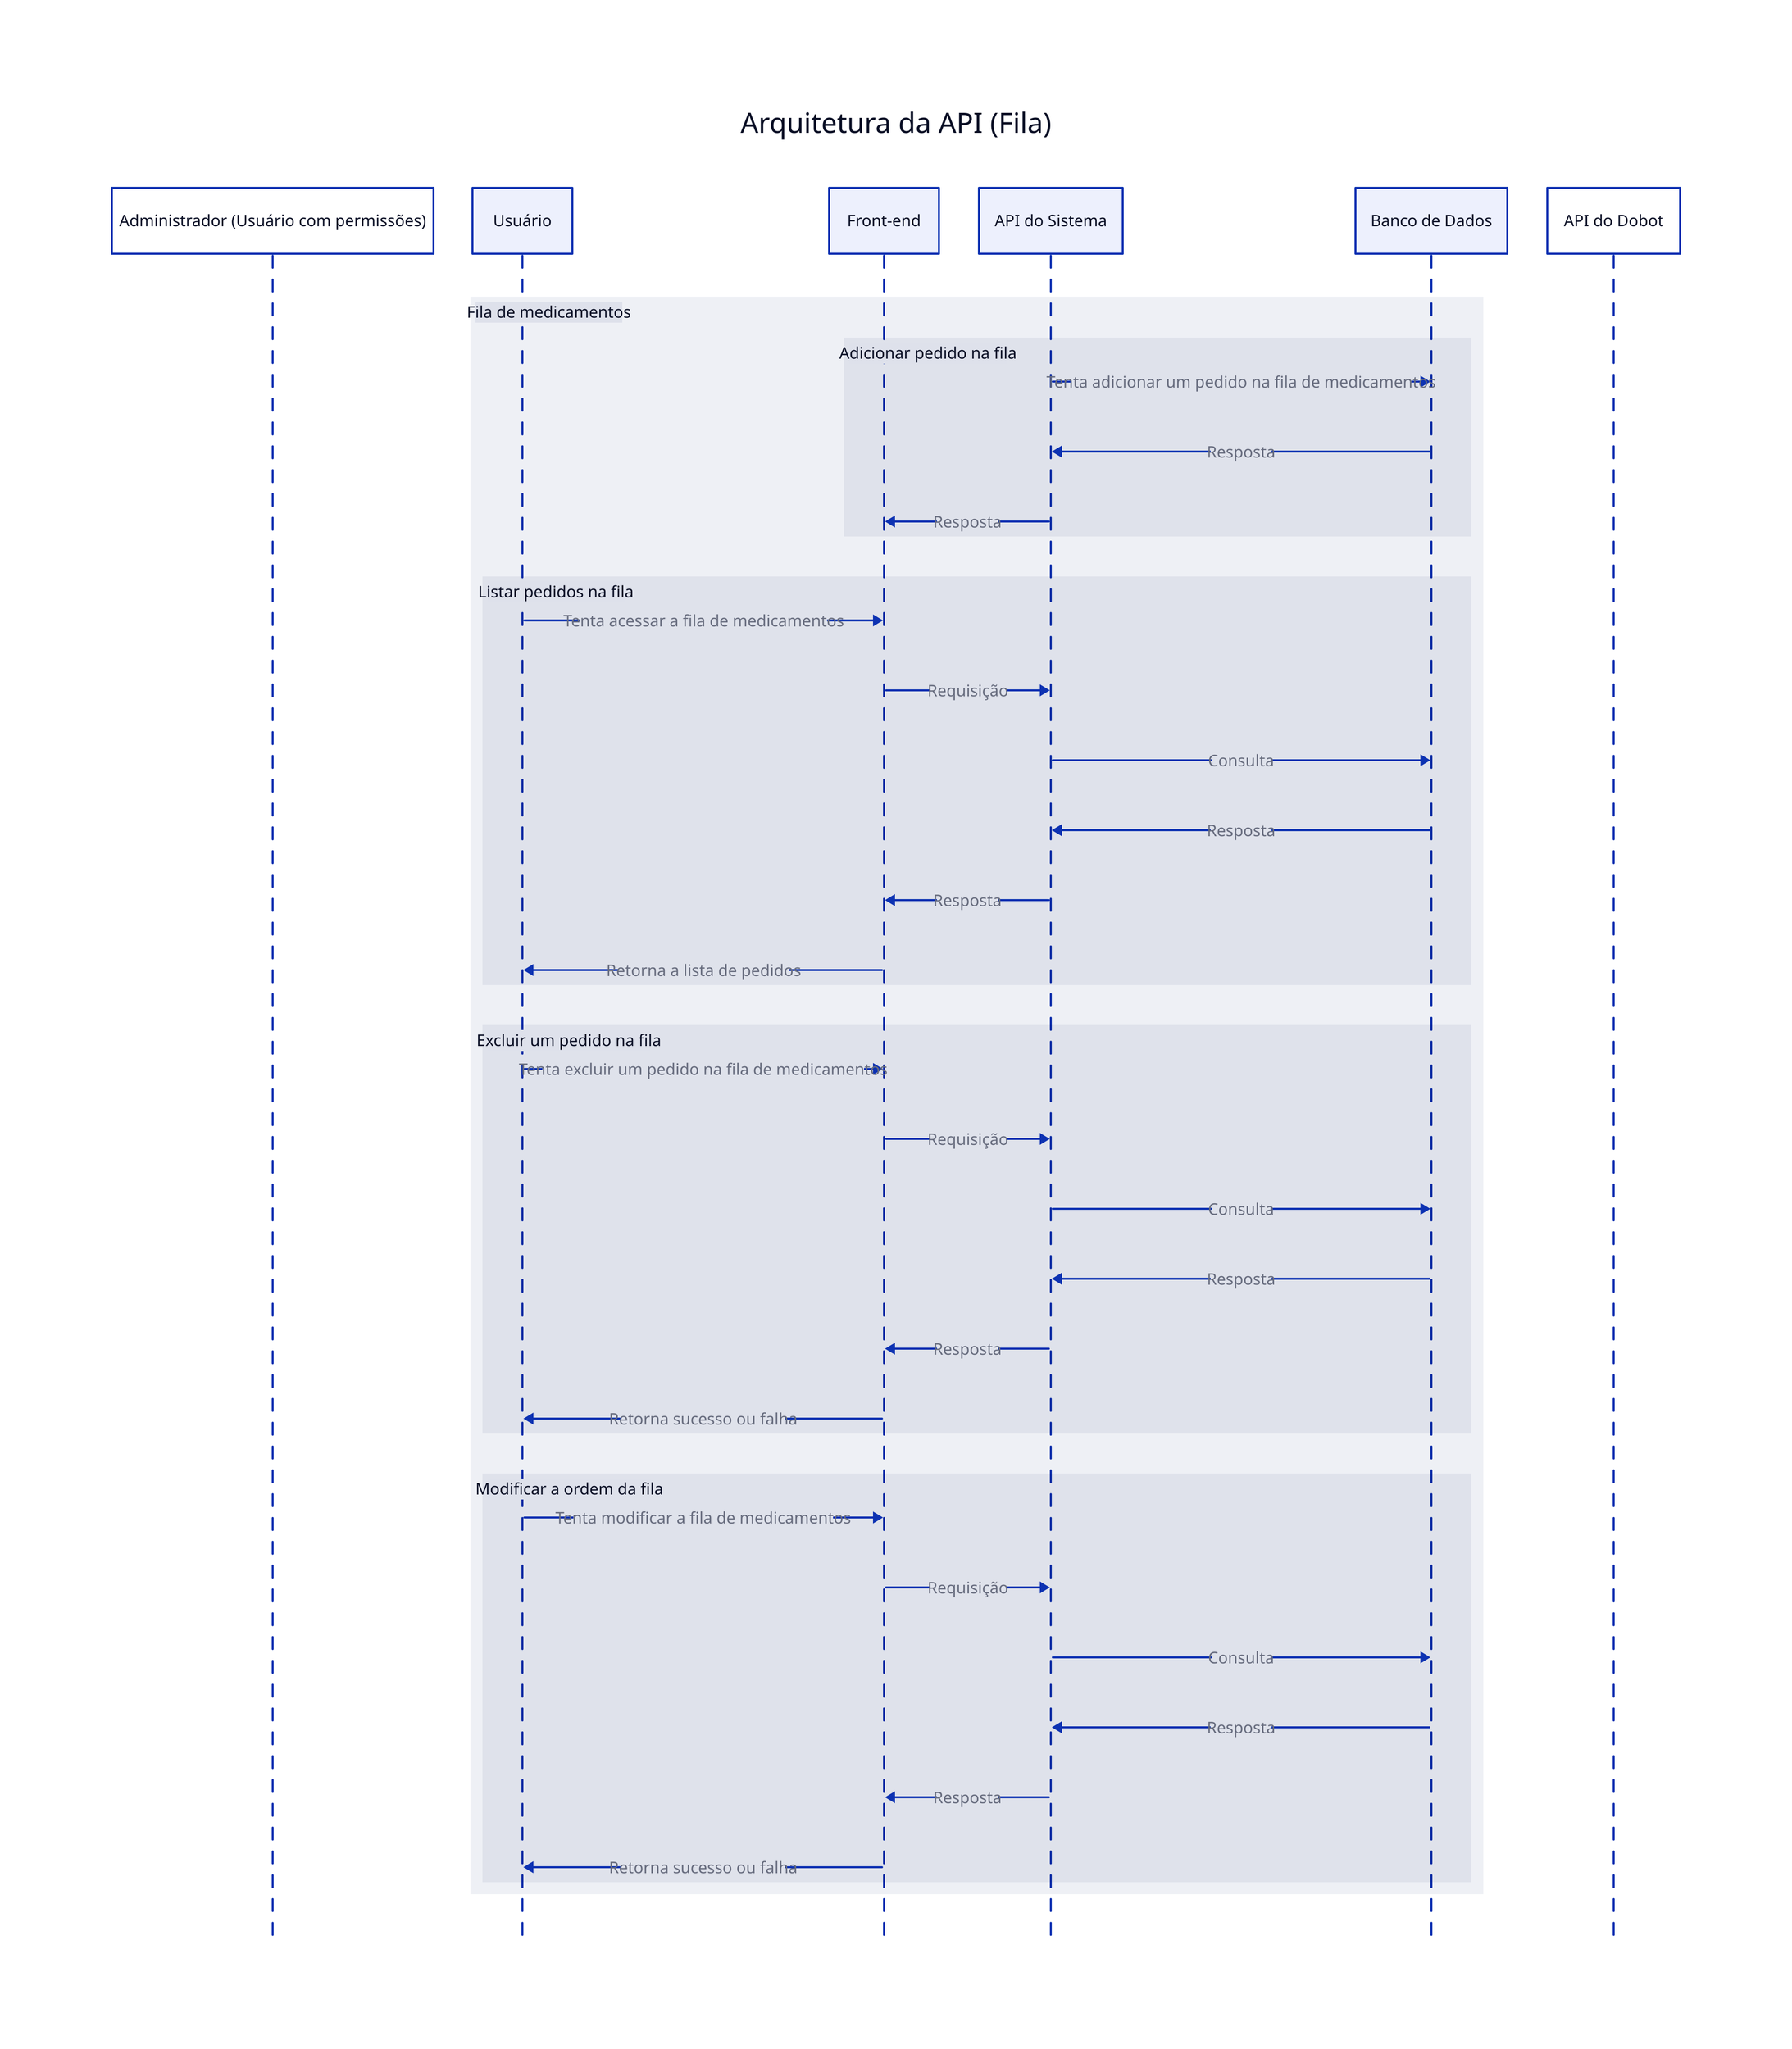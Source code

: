 Arquitetura da API (Fila): {
    shape: sequence_diagram
    adm: Administrador (Usuário com permissões)
    usuario: Usuário
    front: Front-end
    back: API do Sistema
    db: Banco de Dados
    robo: API do Dobot

    Fila de medicamentos: {
        Adicionar pedido na fila: {
            back->db: Tenta adicionar um pedido na fila de medicamentos
            db->back: Resposta
            back->front: Resposta
        }

        Listar pedidos na fila: {
            usuario->front: Tenta acessar a fila de medicamentos
            front->back: Requisição
            back->db: Consulta
            db->back: Resposta
            back->front: Resposta
            front->usuario: Retorna a lista de pedidos
        }
        Excluir um pedido na fila {
            usuario->front: Tenta excluir um pedido na fila de medicamentos
            front->back: Requisição
            back->db: Consulta
            db->back: Resposta
            back->front: Resposta
            front->usuario: Retorna sucesso ou falha
        }
        Modificar a ordem da fila: {
            usuario->front: Tenta modificar a fila de medicamentos
            front->back: Requisição
            back->db: Consulta
            db->back: Resposta
            back->front: Resposta
            front->usuario: Retorna sucesso ou falha
        }
    }
}  